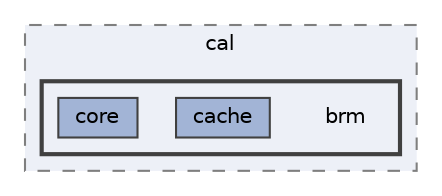 digraph "repository/brm-core/src/main/java/com/sterlite/cal/brm"
{
 // LATEX_PDF_SIZE
  bgcolor="transparent";
  edge [fontname=Helvetica,fontsize=10,labelfontname=Helvetica,labelfontsize=10];
  node [fontname=Helvetica,fontsize=10,shape=box,height=0.2,width=0.4];
  compound=true
  subgraph clusterdir_66b285a24a716d1684cd14c33bd10487 {
    graph [ bgcolor="#edf0f7", pencolor="grey50", label="cal", fontname=Helvetica,fontsize=10 style="filled,dashed", URL="dir_66b285a24a716d1684cd14c33bd10487.html",tooltip=""]
  subgraph clusterdir_47b993cab26457eb28683be8293577a7 {
    graph [ bgcolor="#edf0f7", pencolor="grey25", label="", fontname=Helvetica,fontsize=10 style="filled,bold", URL="dir_47b993cab26457eb28683be8293577a7.html",tooltip=""]
    dir_47b993cab26457eb28683be8293577a7 [shape=plaintext, label="brm"];
  dir_d520ded4106c9035e6f852c18ffad24d [label="cache", fillcolor="#a2b4d6", color="grey25", style="filled", URL="dir_d520ded4106c9035e6f852c18ffad24d.html",tooltip=""];
  dir_cf819f5e2229b9b4ecf9a42a9d651710 [label="core", fillcolor="#a2b4d6", color="grey25", style="filled", URL="dir_cf819f5e2229b9b4ecf9a42a9d651710.html",tooltip=""];
  }
  }
}
